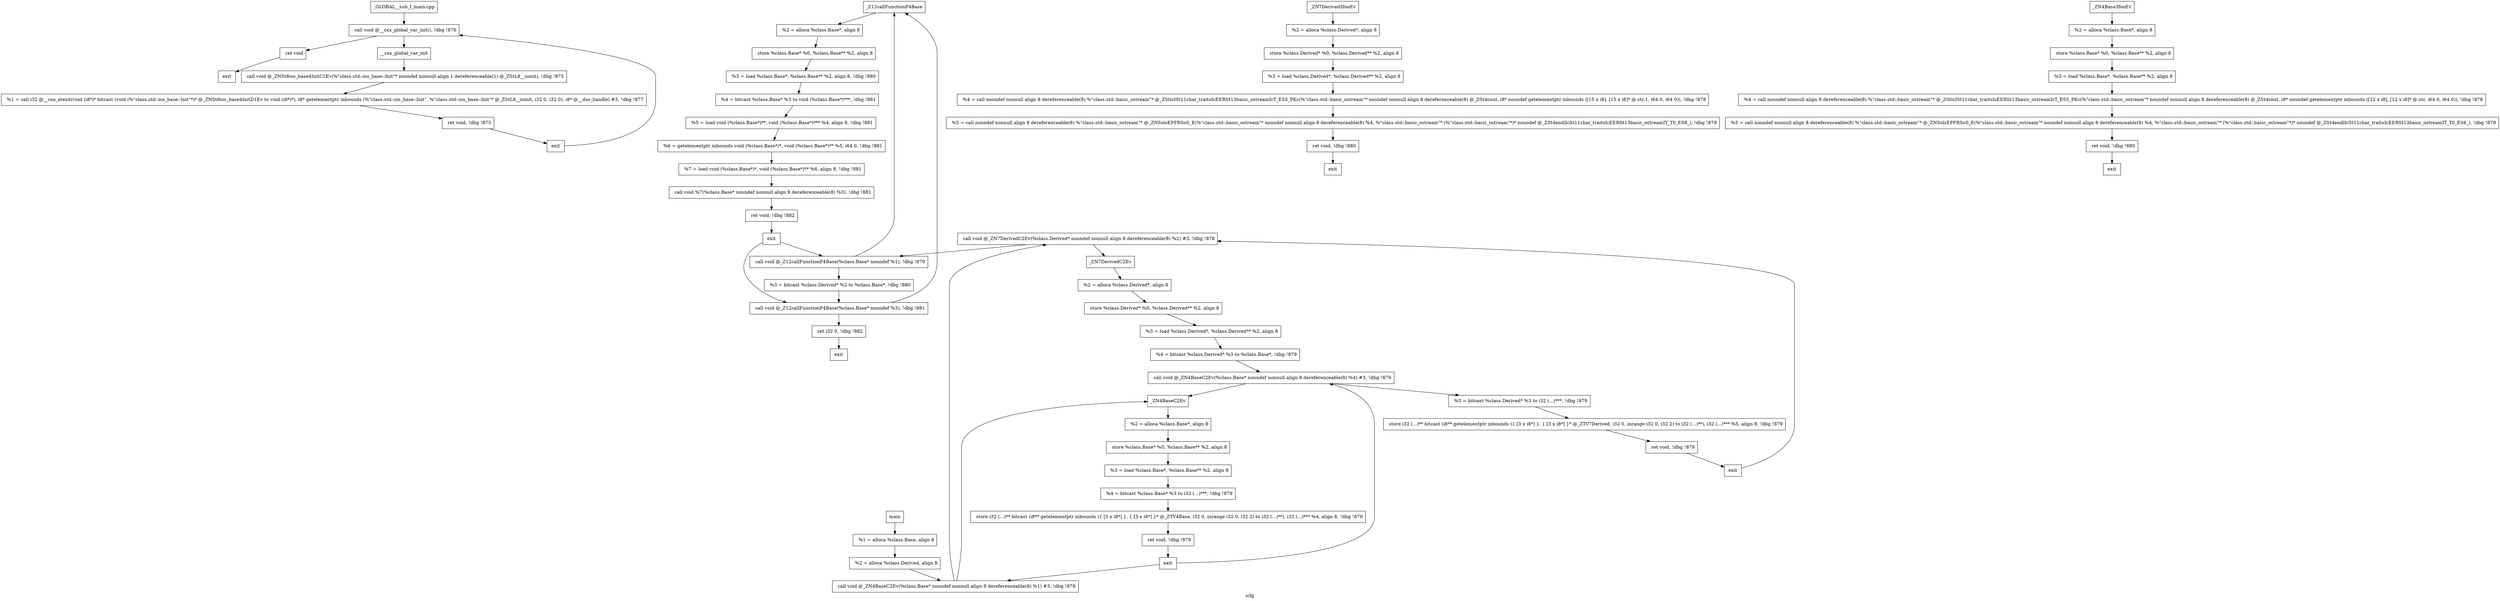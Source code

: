 digraph "icfg"{
	label="icfg";


	// Define the nodes
	N1 [shape=rectangle, color=black,label="_GLOBAL__sub_I_main.cpp"];
	N2 [shape=rectangle, color=black,label="exit"];
	N3 [shape=rectangle, color=black,label="  call void @__cxx_global_var_init(), !dbg !876"];
	N4 [shape=rectangle, color=black,label="  ret void"];
	N5 [shape=rectangle, color=black,label="__cxx_global_var_init"];
	N6 [shape=rectangle, color=black,label="exit"];
	N7 [shape=rectangle, color=black,label="  call void @_ZNSt8ios_base4InitC1Ev(%\"class.std::ios_base::Init\"* noundef nonnull align 1 dereferenceable(1) @_ZStL8__ioinit), !dbg !875"];
	N8 [shape=rectangle, color=black,label="  %1 = call i32 @__cxa_atexit(void (i8*)* bitcast (void (%\"class.std::ios_base::Init\"*)* @_ZNSt8ios_base4InitD1Ev to void (i8*)*), i8* getelementptr inbounds (%\"class.std::ios_base::Init\", %\"class.std::ios_base::Init\"* @_ZStL8__ioinit, i32 0, i32 0), i8* @__dso_handle) #3, !dbg !877"];
	N9 [shape=rectangle, color=black,label="  ret void, !dbg !875"];
	N10 [shape=rectangle, color=black,label="_Z12callFunctionP4Base"];
	N11 [shape=rectangle, color=black,label="exit"];
	N12 [shape=rectangle, color=black,label="  %2 = alloca %class.Base*, align 8"];
	N13 [shape=rectangle, color=black,label="  store %class.Base* %0, %class.Base** %2, align 8"];
	N14 [shape=rectangle, color=black,label="  %3 = load %class.Base*, %class.Base** %2, align 8, !dbg !880"];
	N15 [shape=rectangle, color=black,label="  %4 = bitcast %class.Base* %3 to void (%class.Base*)***, !dbg !881"];
	N16 [shape=rectangle, color=black,label="  %5 = load void (%class.Base*)**, void (%class.Base*)*** %4, align 8, !dbg !881"];
	N17 [shape=rectangle, color=black,label="  %6 = getelementptr inbounds void (%class.Base*)*, void (%class.Base*)** %5, i64 0, !dbg !881"];
	N18 [shape=rectangle, color=black,label="  %7 = load void (%class.Base*)*, void (%class.Base*)** %6, align 8, !dbg !881"];
	N19 [shape=rectangle, color=black,label="  call void %7(%class.Base* noundef nonnull align 8 dereferenceable(8) %3), !dbg !881"];
	N20 [shape=rectangle, color=black,label="  ret void, !dbg !882"];
	N21 [shape=rectangle, color=black,label="main"];
	N22 [shape=rectangle, color=black,label="exit"];
	N23 [shape=rectangle, color=black,label="  %1 = alloca %class.Base, align 8"];
	N24 [shape=rectangle, color=black,label="  %2 = alloca %class.Derived, align 8"];
	N25 [shape=rectangle, color=black,label="  call void @_ZN4BaseC2Ev(%class.Base* noundef nonnull align 8 dereferenceable(8) %1) #3, !dbg !876"];
	N26 [shape=rectangle, color=black,label="  call void @_ZN7DerivedC2Ev(%class.Derived* noundef nonnull align 8 dereferenceable(8) %2) #3, !dbg !878"];
	N27 [shape=rectangle, color=black,label="  call void @_Z12callFunctionP4Base(%class.Base* noundef %1), !dbg !879"];
	N28 [shape=rectangle, color=black,label="  %3 = bitcast %class.Derived* %2 to %class.Base*, !dbg !880"];
	N29 [shape=rectangle, color=black,label="  call void @_Z12callFunctionP4Base(%class.Base* noundef %3), !dbg !881"];
	N30 [shape=rectangle, color=black,label="  ret i32 0, !dbg !882"];
	N31 [shape=rectangle, color=black,label="_ZN4BaseC2Ev"];
	N32 [shape=rectangle, color=black,label="exit"];
	N33 [shape=rectangle, color=black,label="  %2 = alloca %class.Base*, align 8"];
	N34 [shape=rectangle, color=black,label="  store %class.Base* %0, %class.Base** %2, align 8"];
	N35 [shape=rectangle, color=black,label="  %3 = load %class.Base*, %class.Base** %2, align 8"];
	N36 [shape=rectangle, color=black,label="  %4 = bitcast %class.Base* %3 to i32 (...)***, !dbg !879"];
	N37 [shape=rectangle, color=black,label="  store i32 (...)** bitcast (i8** getelementptr inbounds ({ [3 x i8*] }, { [3 x i8*] }* @_ZTV4Base, i32 0, inrange i32 0, i32 2) to i32 (...)**), i32 (...)*** %4, align 8, !dbg !879"];
	N38 [shape=rectangle, color=black,label="  ret void, !dbg !879"];
	N39 [shape=rectangle, color=black,label="_ZN7DerivedC2Ev"];
	N40 [shape=rectangle, color=black,label="exit"];
	N41 [shape=rectangle, color=black,label="  %2 = alloca %class.Derived*, align 8"];
	N42 [shape=rectangle, color=black,label="  store %class.Derived* %0, %class.Derived** %2, align 8"];
	N43 [shape=rectangle, color=black,label="  %3 = load %class.Derived*, %class.Derived** %2, align 8"];
	N44 [shape=rectangle, color=black,label="  %4 = bitcast %class.Derived* %3 to %class.Base*, !dbg !879"];
	N45 [shape=rectangle, color=black,label="  call void @_ZN4BaseC2Ev(%class.Base* noundef nonnull align 8 dereferenceable(8) %4) #3, !dbg !879"];
	N46 [shape=rectangle, color=black,label="  %5 = bitcast %class.Derived* %3 to i32 (...)***, !dbg !879"];
	N47 [shape=rectangle, color=black,label="  store i32 (...)** bitcast (i8** getelementptr inbounds ({ [3 x i8*] }, { [3 x i8*] }* @_ZTV7Derived, i32 0, inrange i32 0, i32 2) to i32 (...)**), i32 (...)*** %5, align 8, !dbg !879"];
	N48 [shape=rectangle, color=black,label="  ret void, !dbg !879"];
	N49 [shape=rectangle, color=black,label="_ZN7Derived3fooEv"];
	N50 [shape=rectangle, color=black,label="exit"];
	N51 [shape=rectangle, color=black,label="  %2 = alloca %class.Derived*, align 8"];
	N52 [shape=rectangle, color=black,label="  store %class.Derived* %0, %class.Derived** %2, align 8"];
	N53 [shape=rectangle, color=black,label="  %3 = load %class.Derived*, %class.Derived** %2, align 8"];
	N54 [shape=rectangle, color=black,label="  %4 = call noundef nonnull align 8 dereferenceable(8) %\"class.std::basic_ostream\"* @_ZStlsISt11char_traitsIcEERSt13basic_ostreamIcT_ES5_PKc(%\"class.std::basic_ostream\"* noundef nonnull align 8 dereferenceable(8) @_ZSt4cout, i8* noundef getelementptr inbounds ([15 x i8], [15 x i8]* @.str.1, i64 0, i64 0)), !dbg !878"];
	N55 [shape=rectangle, color=black,label="  %5 = call noundef nonnull align 8 dereferenceable(8) %\"class.std::basic_ostream\"* @_ZNSolsEPFRSoS_E(%\"class.std::basic_ostream\"* noundef nonnull align 8 dereferenceable(8) %4, %\"class.std::basic_ostream\"* (%\"class.std::basic_ostream\"*)* noundef @_ZSt4endlIcSt11char_traitsIcEERSt13basic_ostreamIT_T0_ES6_), !dbg !879"];
	N56 [shape=rectangle, color=black,label="  ret void, !dbg !880"];
	N57 [shape=rectangle, color=black,label="_ZN4Base3fooEv"];
	N58 [shape=rectangle, color=black,label="exit"];
	N59 [shape=rectangle, color=black,label="  %2 = alloca %class.Base*, align 8"];
	N60 [shape=rectangle, color=black,label="  store %class.Base* %0, %class.Base** %2, align 8"];
	N61 [shape=rectangle, color=black,label="  %3 = load %class.Base*, %class.Base** %2, align 8"];
	N62 [shape=rectangle, color=black,label="  %4 = call noundef nonnull align 8 dereferenceable(8) %\"class.std::basic_ostream\"* @_ZStlsISt11char_traitsIcEERSt13basic_ostreamIcT_ES5_PKc(%\"class.std::basic_ostream\"* noundef nonnull align 8 dereferenceable(8) @_ZSt4cout, i8* noundef getelementptr inbounds ([12 x i8], [12 x i8]* @.str, i64 0, i64 0)), !dbg !878"];
	N63 [shape=rectangle, color=black,label="  %5 = call noundef nonnull align 8 dereferenceable(8) %\"class.std::basic_ostream\"* @_ZNSolsEPFRSoS_E(%\"class.std::basic_ostream\"* noundef nonnull align 8 dereferenceable(8) %4, %\"class.std::basic_ostream\"* (%\"class.std::basic_ostream\"*)* noundef @_ZSt4endlIcSt11char_traitsIcEERSt13basic_ostreamIT_T0_ES6_), !dbg !879"];
	N64 [shape=rectangle, color=black,label="  ret void, !dbg !880"];


	// Define the edges
	N1 -> N3[color=black,label=""];
	N3 -> N4[color=black,label=""];
	N3 -> N5[color=black,label=""];
	N4 -> N2[color=black,label=""];
	N5 -> N7[color=black,label=""];
	N6 -> N3[color=black,label=""];
	N7 -> N8[color=black,label=""];
	N8 -> N9[color=black,label=""];
	N9 -> N6[color=black,label=""];
	N10 -> N12[color=black,label=""];
	N11 -> N27[color=black,label=""];
	N11 -> N29[color=black,label=""];
	N12 -> N13[color=black,label=""];
	N13 -> N14[color=black,label=""];
	N14 -> N15[color=black,label=""];
	N15 -> N16[color=black,label=""];
	N16 -> N17[color=black,label=""];
	N17 -> N18[color=black,label=""];
	N18 -> N19[color=black,label=""];
	N19 -> N20[color=black,label=""];
	N20 -> N11[color=black,label=""];
	N21 -> N23[color=black,label=""];
	N23 -> N24[color=black,label=""];
	N24 -> N25[color=black,label=""];
	N25 -> N26[color=black,label=""];
	N25 -> N31[color=black,label=""];
	N26 -> N27[color=black,label=""];
	N26 -> N39[color=black,label=""];
	N27 -> N10[color=black,label=""];
	N27 -> N28[color=black,label=""];
	N28 -> N29[color=black,label=""];
	N29 -> N10[color=black,label=""];
	N29 -> N30[color=black,label=""];
	N30 -> N22[color=black,label=""];
	N31 -> N33[color=black,label=""];
	N32 -> N25[color=black,label=""];
	N32 -> N45[color=black,label=""];
	N33 -> N34[color=black,label=""];
	N34 -> N35[color=black,label=""];
	N35 -> N36[color=black,label=""];
	N36 -> N37[color=black,label=""];
	N37 -> N38[color=black,label=""];
	N38 -> N32[color=black,label=""];
	N39 -> N41[color=black,label=""];
	N40 -> N26[color=black,label=""];
	N41 -> N42[color=black,label=""];
	N42 -> N43[color=black,label=""];
	N43 -> N44[color=black,label=""];
	N44 -> N45[color=black,label=""];
	N45 -> N31[color=black,label=""];
	N45 -> N46[color=black,label=""];
	N46 -> N47[color=black,label=""];
	N47 -> N48[color=black,label=""];
	N48 -> N40[color=black,label=""];
	N49 -> N51[color=black,label=""];
	N51 -> N52[color=black,label=""];
	N52 -> N53[color=black,label=""];
	N53 -> N54[color=black,label=""];
	N54 -> N55[color=black,label=""];
	N55 -> N56[color=black,label=""];
	N56 -> N50[color=black,label=""];
	N57 -> N59[color=black,label=""];
	N59 -> N60[color=black,label=""];
	N60 -> N61[color=black,label=""];
	N61 -> N62[color=black,label=""];
	N62 -> N63[color=black,label=""];
	N63 -> N64[color=black,label=""];
	N64 -> N58[color=black,label=""];
}
